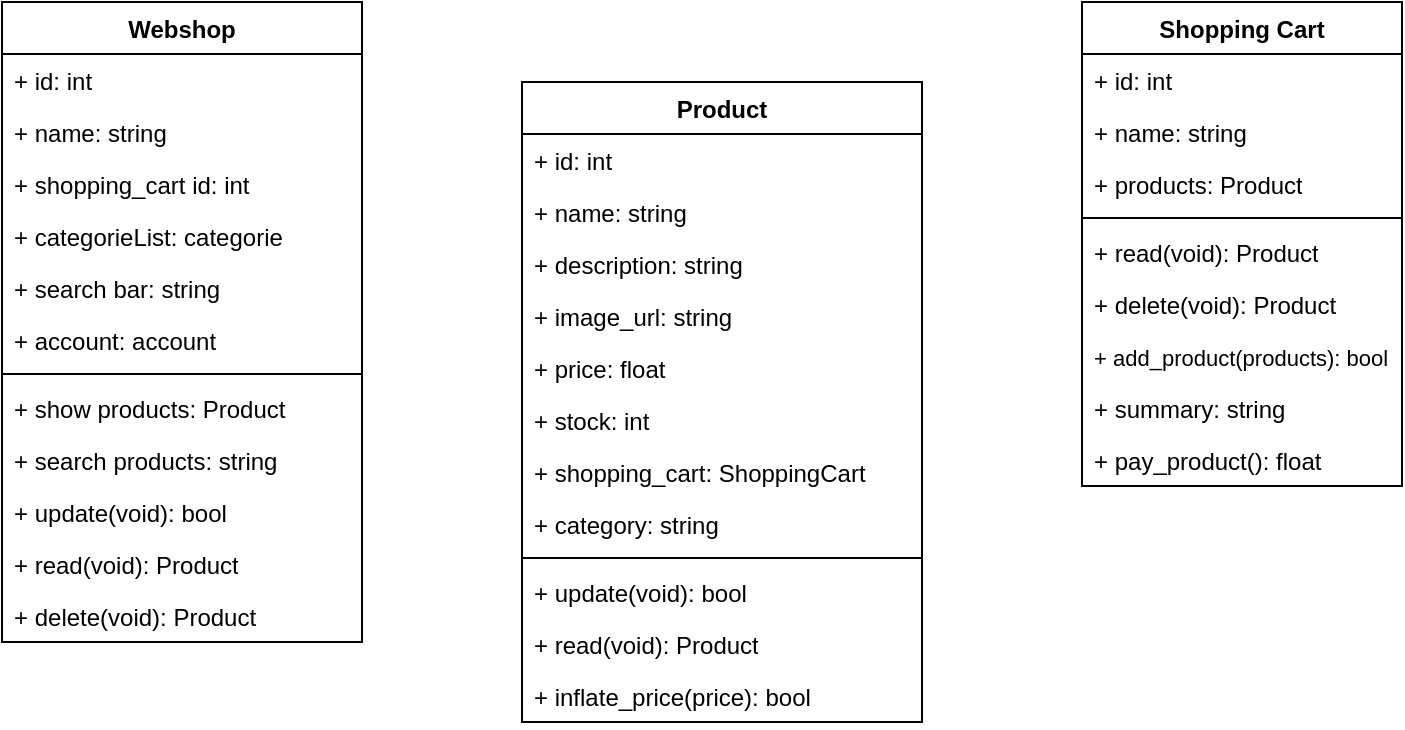 <mxfile version="24.4.10" type="device">
  <diagram id="C5RBs43oDa-KdzZeNtuy" name="Page-1">
    <mxGraphModel dx="1075" dy="464" grid="1" gridSize="10" guides="1" tooltips="1" connect="1" arrows="1" fold="1" page="1" pageScale="1" pageWidth="827" pageHeight="1169" math="0" shadow="0">
      <root>
        <mxCell id="WIyWlLk6GJQsqaUBKTNV-0" />
        <mxCell id="WIyWlLk6GJQsqaUBKTNV-1" parent="WIyWlLk6GJQsqaUBKTNV-0" />
        <mxCell id="GiS8g_Q5YxD0rcFBVcSm-8" value="Product" style="swimlane;fontStyle=1;align=center;verticalAlign=top;childLayout=stackLayout;horizontal=1;startSize=26;horizontalStack=0;resizeParent=1;resizeParentMax=0;resizeLast=0;collapsible=1;marginBottom=0;whiteSpace=wrap;html=1;" parent="WIyWlLk6GJQsqaUBKTNV-1" vertex="1">
          <mxGeometry x="280" y="80" width="200" height="320" as="geometry" />
        </mxCell>
        <mxCell id="GiS8g_Q5YxD0rcFBVcSm-9" value="+ id: int" style="text;strokeColor=none;fillColor=none;align=left;verticalAlign=top;spacingLeft=4;spacingRight=4;overflow=hidden;rotatable=0;points=[[0,0.5],[1,0.5]];portConstraint=eastwest;whiteSpace=wrap;html=1;" parent="GiS8g_Q5YxD0rcFBVcSm-8" vertex="1">
          <mxGeometry y="26" width="200" height="26" as="geometry" />
        </mxCell>
        <mxCell id="GiS8g_Q5YxD0rcFBVcSm-21" value="+ name: string&lt;span style=&quot;color: rgba(0, 0, 0, 0); font-family: monospace; font-size: 0px; text-wrap: nowrap;&quot;&gt;%3CmxGraphModel%3E%3Croot%3E%3CmxCell%20id%3D%220%22%2F%3E%3CmxCell%20id%3D%221%22%20parent%3D%220%22%2F%3E%3CmxCell%20id%3D%222%22%20value%3D%22%2B%20id%3A%20int%22%20style%3D%22text%3BstrokeColor%3Dnone%3BfillColor%3Dnone%3Balign%3Dleft%3BverticalAlign%3Dtop%3BspacingLeft%3D4%3BspacingRight%3D4%3Boverflow%3Dhidden%3Brotatable%3D0%3Bpoints%3D%5B%5B0%2C0.5%5D%2C%5B1%2C0.5%5D%5D%3BportConstraint%3Deastwest%3BwhiteSpace%3Dwrap%3Bhtml%3D1%3B%22%20vertex%3D%221%22%20parent%3D%221%22%3E%3CmxGeometry%20x%3D%22160%22%20y%3D%22226%22%20width%3D%22160%22%20height%3D%2226%22%20as%3D%22geometry%22%2F%3E%3C%2FmxCell%3E%3C%2Froot%3E%3C%2FmxGraphModel%3E&lt;/span&gt;" style="text;strokeColor=none;fillColor=none;align=left;verticalAlign=top;spacingLeft=4;spacingRight=4;overflow=hidden;rotatable=0;points=[[0,0.5],[1,0.5]];portConstraint=eastwest;whiteSpace=wrap;html=1;" parent="GiS8g_Q5YxD0rcFBVcSm-8" vertex="1">
          <mxGeometry y="52" width="200" height="26" as="geometry" />
        </mxCell>
        <mxCell id="GiS8g_Q5YxD0rcFBVcSm-22" value="+ description: string&lt;span style=&quot;color: rgba(0, 0, 0, 0); font-family: monospace; font-size: 0px; text-wrap: nowrap;&quot;&gt;%3CmxGraphModel%3E%3Croot%3E%3CmxCell%20id%3D%220%22%2F%3E%3CmxCell%20id%3D%221%22%20parent%3D%220%22%2F%3E%3CmxCell%20id%3D%222%22%20value%3D%22%2B%20id%3A%20int%22%20style%3D%22text%3BstrokeColor%3Dnone%3BfillColor%3Dnone%3Balign%3Dleft%3BverticalAlign%3Dtop%3BspacingLeft%3D4%3BspacingRight%3D4%3Boverflow%3Dhidden%3Brotatable%3D0%3Bpoints%3D%5B%5B0%2C0.5%5D%2C%5B1%2C0.5%5D%5D%3BportConstraint%3Deastwest%3BwhiteSpace%3Dwrap%3Bhtml%3D1%3B%22%20vertex%3D%221%22%20parent%3D%221%22%3E%3CmxGeometry%20x%3D%22160%22%20y%3D%22226%22%20width%3D%22160%22%20height%3D%2226%22%20as%3D%22geometry%22%2F%3E%3C%2FmxCell%3E%3C%2Froot%3E%3C%2FmxGraphModel%3E&lt;/span&gt;" style="text;strokeColor=none;fillColor=none;align=left;verticalAlign=top;spacingLeft=4;spacingRight=4;overflow=hidden;rotatable=0;points=[[0,0.5],[1,0.5]];portConstraint=eastwest;whiteSpace=wrap;html=1;" parent="GiS8g_Q5YxD0rcFBVcSm-8" vertex="1">
          <mxGeometry y="78" width="200" height="26" as="geometry" />
        </mxCell>
        <mxCell id="GiS8g_Q5YxD0rcFBVcSm-23" value="+ image_url: string&lt;span style=&quot;color: rgba(0, 0, 0, 0); font-family: monospace; font-size: 0px; text-wrap: nowrap;&quot;&gt;%3CmxGraphModel%3E%3Croot%3E%3CmxCell%20id%3D%220%22%2F%3E%3CmxCell%20id%3D%221%22%20parent%3D%220%22%2F%3E%3CmxCell%20id%3D%222%22%20value%3D%22%2B%20id%3A%20int%22%20style%3D%22text%3BstrokeColor%3Dnone%3BfillColor%3Dnone%3Balign%3Dleft%3BverticalAlign%3Dtop%3BspacingLeft%3D4%3BspacingRight%3D4%3Boverflow%3Dhidden%3Brotatable%3D0%3Bpoints%3D%5B%5B0%2C0.5%5D%2C%5B1%2C0.5%5D%5D%3BportConstraint%3Deastwest%3BwhiteSpace%3Dwrap%3Bhtml%3D1%3B%22%20vertex%3D%221%22%20parent%3D%221%22%3E%3CmxGeometry%20x%3D%22160%22%20y%3D%22226%22%20width%3D%22160%22%20height%3D%2226%22%20as%3D%22geometry%22%2F%3E%3C%2FmxCell%3E%3C%2Froot%3E%3C%2FmxG&lt;/span&gt;" style="text;strokeColor=none;fillColor=none;align=left;verticalAlign=top;spacingLeft=4;spacingRight=4;overflow=hidden;rotatable=0;points=[[0,0.5],[1,0.5]];portConstraint=eastwest;whiteSpace=wrap;html=1;" parent="GiS8g_Q5YxD0rcFBVcSm-8" vertex="1">
          <mxGeometry y="104" width="200" height="26" as="geometry" />
        </mxCell>
        <mxCell id="GiS8g_Q5YxD0rcFBVcSm-20" value="+ price: float&lt;span style=&quot;color: rgba(0, 0, 0, 0); font-family: monospace; font-size: 0px; text-wrap: nowrap;&quot;&gt;%3CmxGraphModel%3E%3Croot%3E%3CmxCell%20id%3D%220%22%2F%3E%3CmxCell%20id%3D%221%22%20parent%3D%220%22%2F%3E%3CmxCell%20id%3D%222%22%20value%3D%22%2B%20id%3A%20int%22%20style%3D%22text%3BstrokeColor%3Dnone%3BfillColor%3Dnone%3Balign%3Dleft%3BverticalAlign%3Dtop%3BspacingLeft%3D4%3BspacingRight%3D4%3Boverflow%3Dhidden%3Brotatable%3D0%3Bpoints%3D%5B%5B0%2C0.5%5D%2C%5B1%2C0.5%5D%5D%3BportConstraint%3Deastwest%3BwhiteSpace%3Dwrap%3Bhtml%3D1%3B%22%20vertex%3D%221%22%20parent%3D%221%22%3E%3CmxGeometry%20x%3D%22160%22%20y%3D%22226%22%20width%3D%22160%22%20height%3D%2226%22%20as%3D%22geometry%22%2F%3E%3C%2FmxCell%3E%3C%2Froot%3E%3C%2&lt;/span&gt;&lt;div&gt;&lt;span style=&quot;color: rgba(0, 0, 0, 0); font-family: monospace; font-size: 0px; text-wrap: nowrap;&quot;&gt;&lt;br&gt;&lt;/span&gt;&lt;/div&gt;" style="text;strokeColor=none;fillColor=none;align=left;verticalAlign=top;spacingLeft=4;spacingRight=4;overflow=hidden;rotatable=0;points=[[0,0.5],[1,0.5]];portConstraint=eastwest;whiteSpace=wrap;html=1;" parent="GiS8g_Q5YxD0rcFBVcSm-8" vertex="1">
          <mxGeometry y="130" width="200" height="26" as="geometry" />
        </mxCell>
        <mxCell id="GiS8g_Q5YxD0rcFBVcSm-24" value="+ stock: int" style="text;strokeColor=none;fillColor=none;align=left;verticalAlign=top;spacingLeft=4;spacingRight=4;overflow=hidden;rotatable=0;points=[[0,0.5],[1,0.5]];portConstraint=eastwest;whiteSpace=wrap;html=1;" parent="GiS8g_Q5YxD0rcFBVcSm-8" vertex="1">
          <mxGeometry y="156" width="200" height="26" as="geometry" />
        </mxCell>
        <mxCell id="GiS8g_Q5YxD0rcFBVcSm-27" value="+ shopping_cart: ShoppingCart" style="text;strokeColor=none;fillColor=none;align=left;verticalAlign=top;spacingLeft=4;spacingRight=4;overflow=hidden;rotatable=0;points=[[0,0.5],[1,0.5]];portConstraint=eastwest;whiteSpace=wrap;html=1;" parent="GiS8g_Q5YxD0rcFBVcSm-8" vertex="1">
          <mxGeometry y="182" width="200" height="26" as="geometry" />
        </mxCell>
        <mxCell id="GiS8g_Q5YxD0rcFBVcSm-25" value="+ category: string" style="text;strokeColor=none;fillColor=none;align=left;verticalAlign=top;spacingLeft=4;spacingRight=4;overflow=hidden;rotatable=0;points=[[0,0.5],[1,0.5]];portConstraint=eastwest;whiteSpace=wrap;html=1;" parent="GiS8g_Q5YxD0rcFBVcSm-8" vertex="1">
          <mxGeometry y="208" width="200" height="26" as="geometry" />
        </mxCell>
        <mxCell id="GiS8g_Q5YxD0rcFBVcSm-10" value="" style="line;strokeWidth=1;fillColor=none;align=left;verticalAlign=middle;spacingTop=-1;spacingLeft=3;spacingRight=3;rotatable=0;labelPosition=right;points=[];portConstraint=eastwest;strokeColor=inherit;" parent="GiS8g_Q5YxD0rcFBVcSm-8" vertex="1">
          <mxGeometry y="234" width="200" height="8" as="geometry" />
        </mxCell>
        <mxCell id="GiS8g_Q5YxD0rcFBVcSm-28" value="+ update(void): bool" style="text;strokeColor=none;fillColor=none;align=left;verticalAlign=top;spacingLeft=4;spacingRight=4;overflow=hidden;rotatable=0;points=[[0,0.5],[1,0.5]];portConstraint=eastwest;whiteSpace=wrap;html=1;" parent="GiS8g_Q5YxD0rcFBVcSm-8" vertex="1">
          <mxGeometry y="242" width="200" height="26" as="geometry" />
        </mxCell>
        <mxCell id="GiS8g_Q5YxD0rcFBVcSm-32" value="+ read(void): Product" style="text;strokeColor=none;fillColor=none;align=left;verticalAlign=top;spacingLeft=4;spacingRight=4;overflow=hidden;rotatable=0;points=[[0,0.5],[1,0.5]];portConstraint=eastwest;whiteSpace=wrap;html=1;" parent="GiS8g_Q5YxD0rcFBVcSm-8" vertex="1">
          <mxGeometry y="268" width="200" height="26" as="geometry" />
        </mxCell>
        <mxCell id="GiS8g_Q5YxD0rcFBVcSm-31" value="+ inflate_price(price): bool" style="text;strokeColor=none;fillColor=none;align=left;verticalAlign=top;spacingLeft=4;spacingRight=4;overflow=hidden;rotatable=0;points=[[0,0.5],[1,0.5]];portConstraint=eastwest;whiteSpace=wrap;html=1;" parent="GiS8g_Q5YxD0rcFBVcSm-8" vertex="1">
          <mxGeometry y="294" width="200" height="26" as="geometry" />
        </mxCell>
        <mxCell id="GiS8g_Q5YxD0rcFBVcSm-12" value="Shopping Cart" style="swimlane;fontStyle=1;align=center;verticalAlign=top;childLayout=stackLayout;horizontal=1;startSize=26;horizontalStack=0;resizeParent=1;resizeParentMax=0;resizeLast=0;collapsible=1;marginBottom=0;whiteSpace=wrap;html=1;" parent="WIyWlLk6GJQsqaUBKTNV-1" vertex="1">
          <mxGeometry x="560" y="40" width="160" height="242" as="geometry" />
        </mxCell>
        <mxCell id="GiS8g_Q5YxD0rcFBVcSm-13" value="+ id: int" style="text;strokeColor=none;fillColor=none;align=left;verticalAlign=top;spacingLeft=4;spacingRight=4;overflow=hidden;rotatable=0;points=[[0,0.5],[1,0.5]];portConstraint=eastwest;whiteSpace=wrap;html=1;" parent="GiS8g_Q5YxD0rcFBVcSm-12" vertex="1">
          <mxGeometry y="26" width="160" height="26" as="geometry" />
        </mxCell>
        <mxCell id="1t5ZoB4_jUMfa5zGJAjv-9" value="+ name: string" style="text;strokeColor=none;fillColor=none;align=left;verticalAlign=top;spacingLeft=4;spacingRight=4;overflow=hidden;rotatable=0;points=[[0,0.5],[1,0.5]];portConstraint=eastwest;whiteSpace=wrap;html=1;" parent="GiS8g_Q5YxD0rcFBVcSm-12" vertex="1">
          <mxGeometry y="52" width="160" height="26" as="geometry" />
        </mxCell>
        <mxCell id="1t5ZoB4_jUMfa5zGJAjv-10" value="+ products: Product" style="text;strokeColor=none;fillColor=none;align=left;verticalAlign=top;spacingLeft=4;spacingRight=4;overflow=hidden;rotatable=0;points=[[0,0.5],[1,0.5]];portConstraint=eastwest;whiteSpace=wrap;html=1;" parent="GiS8g_Q5YxD0rcFBVcSm-12" vertex="1">
          <mxGeometry y="78" width="160" height="26" as="geometry" />
        </mxCell>
        <mxCell id="GiS8g_Q5YxD0rcFBVcSm-14" value="" style="line;strokeWidth=1;fillColor=none;align=left;verticalAlign=middle;spacingTop=-1;spacingLeft=3;spacingRight=3;rotatable=0;labelPosition=right;points=[];portConstraint=eastwest;strokeColor=inherit;" parent="GiS8g_Q5YxD0rcFBVcSm-12" vertex="1">
          <mxGeometry y="104" width="160" height="8" as="geometry" />
        </mxCell>
        <mxCell id="2Rd9Wp1f4m4nN5fBQSNO-9" value="+ read(void): Product" style="text;strokeColor=none;fillColor=none;align=left;verticalAlign=top;spacingLeft=4;spacingRight=4;overflow=hidden;rotatable=0;points=[[0,0.5],[1,0.5]];portConstraint=eastwest;whiteSpace=wrap;html=1;" parent="GiS8g_Q5YxD0rcFBVcSm-12" vertex="1">
          <mxGeometry y="112" width="160" height="26" as="geometry" />
        </mxCell>
        <mxCell id="2Rd9Wp1f4m4nN5fBQSNO-5" value="+ delete(void): Product" style="text;strokeColor=none;fillColor=none;align=left;verticalAlign=top;spacingLeft=4;spacingRight=4;overflow=hidden;rotatable=0;points=[[0,0.5],[1,0.5]];portConstraint=eastwest;whiteSpace=wrap;html=1;" parent="GiS8g_Q5YxD0rcFBVcSm-12" vertex="1">
          <mxGeometry y="138" width="160" height="26" as="geometry" />
        </mxCell>
        <mxCell id="2Rd9Wp1f4m4nN5fBQSNO-6" value="&lt;font style=&quot;font-size: 11px;&quot;&gt;+ add_product(products): bool&lt;/font&gt;" style="text;strokeColor=none;fillColor=none;align=left;verticalAlign=top;spacingLeft=4;spacingRight=4;overflow=hidden;rotatable=0;points=[[0,0.5],[1,0.5]];portConstraint=eastwest;whiteSpace=wrap;html=1;" parent="GiS8g_Q5YxD0rcFBVcSm-12" vertex="1">
          <mxGeometry y="164" width="160" height="26" as="geometry" />
        </mxCell>
        <mxCell id="1t5ZoB4_jUMfa5zGJAjv-8" value="+ summary: string" style="text;strokeColor=none;fillColor=none;align=left;verticalAlign=top;spacingLeft=4;spacingRight=4;overflow=hidden;rotatable=0;points=[[0,0.5],[1,0.5]];portConstraint=eastwest;whiteSpace=wrap;html=1;" parent="GiS8g_Q5YxD0rcFBVcSm-12" vertex="1">
          <mxGeometry y="190" width="160" height="26" as="geometry" />
        </mxCell>
        <mxCell id="2Rd9Wp1f4m4nN5fBQSNO-8" value="+ pay_product(): float" style="text;strokeColor=none;fillColor=none;align=left;verticalAlign=top;spacingLeft=4;spacingRight=4;overflow=hidden;rotatable=0;points=[[0,0.5],[1,0.5]];portConstraint=eastwest;whiteSpace=wrap;html=1;" parent="GiS8g_Q5YxD0rcFBVcSm-12" vertex="1">
          <mxGeometry y="216" width="160" height="26" as="geometry" />
        </mxCell>
        <mxCell id="GiS8g_Q5YxD0rcFBVcSm-15" value="&lt;span style=&quot;color: rgba(0, 0, 0, 0); font-family: monospace; font-size: 0px; text-wrap: nowrap;&quot;&gt;+&lt;/span&gt;" style="text;strokeColor=none;fillColor=none;align=left;verticalAlign=top;spacingLeft=4;spacingRight=4;overflow=hidden;rotatable=0;points=[[0,0.5],[1,0.5]];portConstraint=eastwest;whiteSpace=wrap;html=1;" parent="GiS8g_Q5YxD0rcFBVcSm-12" vertex="1">
          <mxGeometry y="242" width="160" as="geometry" />
        </mxCell>
        <mxCell id="WQWh5Ca7QdM3-SDSiCzM-0" value="Webshop" style="swimlane;fontStyle=1;align=center;verticalAlign=top;childLayout=stackLayout;horizontal=1;startSize=26;horizontalStack=0;resizeParent=1;resizeParentMax=0;resizeLast=0;collapsible=1;marginBottom=0;whiteSpace=wrap;html=1;" vertex="1" parent="WIyWlLk6GJQsqaUBKTNV-1">
          <mxGeometry x="20" y="40" width="180" height="320" as="geometry" />
        </mxCell>
        <mxCell id="WQWh5Ca7QdM3-SDSiCzM-1" value="+ id: int" style="text;strokeColor=none;fillColor=none;align=left;verticalAlign=top;spacingLeft=4;spacingRight=4;overflow=hidden;rotatable=0;points=[[0,0.5],[1,0.5]];portConstraint=eastwest;whiteSpace=wrap;html=1;" vertex="1" parent="WQWh5Ca7QdM3-SDSiCzM-0">
          <mxGeometry y="26" width="180" height="26" as="geometry" />
        </mxCell>
        <mxCell id="WQWh5Ca7QdM3-SDSiCzM-2" value="+ name: string" style="text;strokeColor=none;fillColor=none;align=left;verticalAlign=top;spacingLeft=4;spacingRight=4;overflow=hidden;rotatable=0;points=[[0,0.5],[1,0.5]];portConstraint=eastwest;whiteSpace=wrap;html=1;" vertex="1" parent="WQWh5Ca7QdM3-SDSiCzM-0">
          <mxGeometry y="52" width="180" height="26" as="geometry" />
        </mxCell>
        <mxCell id="WQWh5Ca7QdM3-SDSiCzM-3" value="+ shopping_cart id: int" style="text;strokeColor=none;fillColor=none;align=left;verticalAlign=top;spacingLeft=4;spacingRight=4;overflow=hidden;rotatable=0;points=[[0,0.5],[1,0.5]];portConstraint=eastwest;whiteSpace=wrap;html=1;" vertex="1" parent="WQWh5Ca7QdM3-SDSiCzM-0">
          <mxGeometry y="78" width="180" height="26" as="geometry" />
        </mxCell>
        <mxCell id="WQWh5Ca7QdM3-SDSiCzM-11" value="+ categorieList: categorie" style="text;strokeColor=none;fillColor=none;align=left;verticalAlign=top;spacingLeft=4;spacingRight=4;overflow=hidden;rotatable=0;points=[[0,0.5],[1,0.5]];portConstraint=eastwest;whiteSpace=wrap;html=1;" vertex="1" parent="WQWh5Ca7QdM3-SDSiCzM-0">
          <mxGeometry y="104" width="180" height="26" as="geometry" />
        </mxCell>
        <mxCell id="WQWh5Ca7QdM3-SDSiCzM-12" value="+ search bar: string&amp;nbsp;" style="text;strokeColor=none;fillColor=none;align=left;verticalAlign=top;spacingLeft=4;spacingRight=4;overflow=hidden;rotatable=0;points=[[0,0.5],[1,0.5]];portConstraint=eastwest;whiteSpace=wrap;html=1;" vertex="1" parent="WQWh5Ca7QdM3-SDSiCzM-0">
          <mxGeometry y="130" width="180" height="26" as="geometry" />
        </mxCell>
        <mxCell id="WQWh5Ca7QdM3-SDSiCzM-13" value="+ account: account" style="text;strokeColor=none;fillColor=none;align=left;verticalAlign=top;spacingLeft=4;spacingRight=4;overflow=hidden;rotatable=0;points=[[0,0.5],[1,0.5]];portConstraint=eastwest;whiteSpace=wrap;html=1;" vertex="1" parent="WQWh5Ca7QdM3-SDSiCzM-0">
          <mxGeometry y="156" width="180" height="26" as="geometry" />
        </mxCell>
        <mxCell id="WQWh5Ca7QdM3-SDSiCzM-4" value="" style="line;strokeWidth=1;fillColor=none;align=left;verticalAlign=middle;spacingTop=-1;spacingLeft=3;spacingRight=3;rotatable=0;labelPosition=right;points=[];portConstraint=eastwest;strokeColor=inherit;" vertex="1" parent="WQWh5Ca7QdM3-SDSiCzM-0">
          <mxGeometry y="182" width="180" height="8" as="geometry" />
        </mxCell>
        <mxCell id="WQWh5Ca7QdM3-SDSiCzM-15" value="+ show products: Product" style="text;strokeColor=none;fillColor=none;align=left;verticalAlign=top;spacingLeft=4;spacingRight=4;overflow=hidden;rotatable=0;points=[[0,0.5],[1,0.5]];portConstraint=eastwest;whiteSpace=wrap;html=1;" vertex="1" parent="WQWh5Ca7QdM3-SDSiCzM-0">
          <mxGeometry y="190" width="180" height="26" as="geometry" />
        </mxCell>
        <mxCell id="WQWh5Ca7QdM3-SDSiCzM-6" value="+ search products: string" style="text;strokeColor=none;fillColor=none;align=left;verticalAlign=top;spacingLeft=4;spacingRight=4;overflow=hidden;rotatable=0;points=[[0,0.5],[1,0.5]];portConstraint=eastwest;whiteSpace=wrap;html=1;" vertex="1" parent="WQWh5Ca7QdM3-SDSiCzM-0">
          <mxGeometry y="216" width="180" height="26" as="geometry" />
        </mxCell>
        <mxCell id="WQWh5Ca7QdM3-SDSiCzM-8" value="+ update(void): bool" style="text;strokeColor=none;fillColor=none;align=left;verticalAlign=top;spacingLeft=4;spacingRight=4;overflow=hidden;rotatable=0;points=[[0,0.5],[1,0.5]];portConstraint=eastwest;whiteSpace=wrap;html=1;" vertex="1" parent="WQWh5Ca7QdM3-SDSiCzM-0">
          <mxGeometry y="242" width="180" height="26" as="geometry" />
        </mxCell>
        <mxCell id="WQWh5Ca7QdM3-SDSiCzM-9" value="+ read(void): Product&lt;div&gt;&lt;br&gt;&lt;/div&gt;" style="text;strokeColor=none;fillColor=none;align=left;verticalAlign=top;spacingLeft=4;spacingRight=4;overflow=hidden;rotatable=0;points=[[0,0.5],[1,0.5]];portConstraint=eastwest;whiteSpace=wrap;html=1;" vertex="1" parent="WQWh5Ca7QdM3-SDSiCzM-0">
          <mxGeometry y="268" width="180" height="26" as="geometry" />
        </mxCell>
        <mxCell id="WQWh5Ca7QdM3-SDSiCzM-10" value="&lt;span style=&quot;color: rgba(0, 0, 0, 0); font-family: monospace; font-size: 0px; text-wrap: nowrap;&quot;&gt;+&lt;/span&gt;" style="text;strokeColor=none;fillColor=none;align=left;verticalAlign=top;spacingLeft=4;spacingRight=4;overflow=hidden;rotatable=0;points=[[0,0.5],[1,0.5]];portConstraint=eastwest;whiteSpace=wrap;html=1;" vertex="1" parent="WQWh5Ca7QdM3-SDSiCzM-0">
          <mxGeometry y="294" width="180" as="geometry" />
        </mxCell>
        <mxCell id="WQWh5Ca7QdM3-SDSiCzM-14" value="+ delete(void): Product" style="text;strokeColor=none;fillColor=none;align=left;verticalAlign=top;spacingLeft=4;spacingRight=4;overflow=hidden;rotatable=0;points=[[0,0.5],[1,0.5]];portConstraint=eastwest;whiteSpace=wrap;html=1;" vertex="1" parent="WQWh5Ca7QdM3-SDSiCzM-0">
          <mxGeometry y="294" width="180" height="26" as="geometry" />
        </mxCell>
      </root>
    </mxGraphModel>
  </diagram>
</mxfile>
